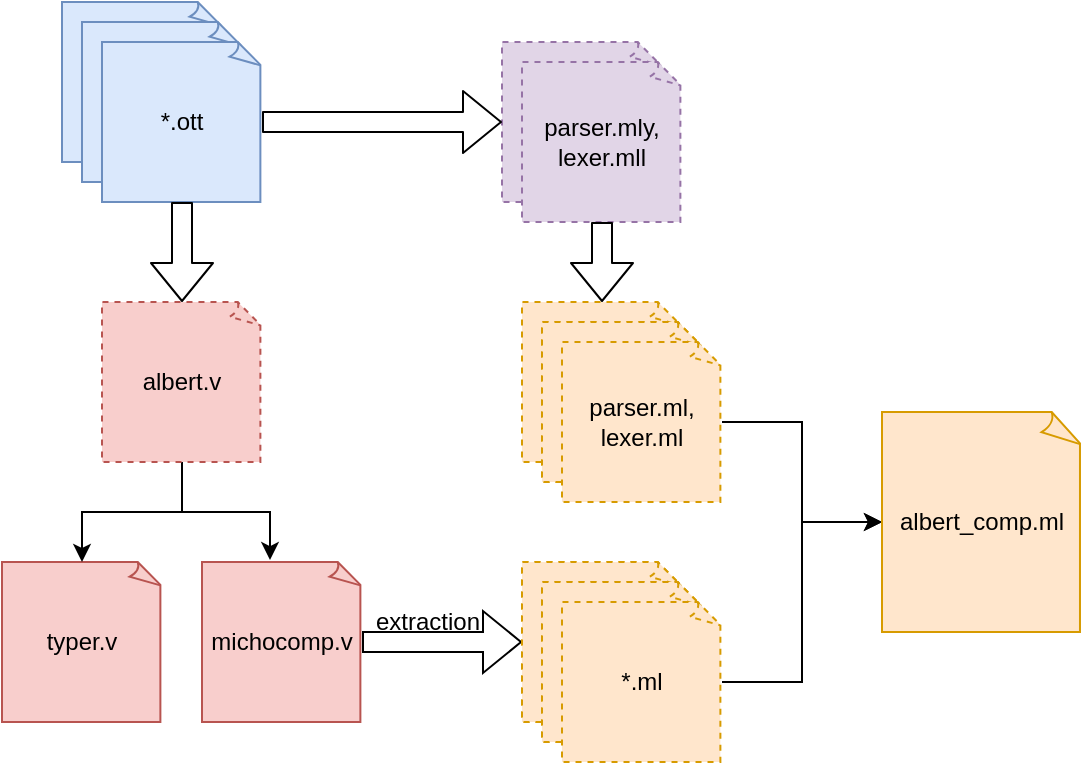 <mxfile version="11.1.4" type="device"><diagram id="g4VCc1BFEfLKuX-HC0nN" name="Page-1"><mxGraphModel dx="868" dy="471" grid="1" gridSize="10" guides="1" tooltips="1" connect="1" arrows="1" fold="1" page="1" pageScale="1" pageWidth="827" pageHeight="1169" math="0" shadow="0"><root><mxCell id="0"/><mxCell id="1" parent="0"/><mxCell id="WVk8OqFrGZaK1l_EyY9Y-4" value="typer.v" style="whiteSpace=wrap;html=1;shape=mxgraph.basic.document;fillColor=#f8cecc;strokeColor=#b85450;" vertex="1" parent="1"><mxGeometry x="40" y="300" width="80" height="80" as="geometry"/></mxCell><mxCell id="WVk8OqFrGZaK1l_EyY9Y-37" style="edgeStyle=orthogonalEdgeStyle;rounded=0;orthogonalLoop=1;jettySize=auto;html=1;exitX=1;exitY=0.5;exitDx=0;exitDy=0;exitPerimeter=0;entryX=0;entryY=0.5;entryDx=0;entryDy=0;entryPerimeter=0;shape=flexArrow;" edge="1" parent="1" source="WVk8OqFrGZaK1l_EyY9Y-5" target="WVk8OqFrGZaK1l_EyY9Y-31"><mxGeometry relative="1" as="geometry"/></mxCell><mxCell id="WVk8OqFrGZaK1l_EyY9Y-5" value="michocomp.v" style="whiteSpace=wrap;html=1;shape=mxgraph.basic.document;fillColor=#f8cecc;strokeColor=#b85450;" vertex="1" parent="1"><mxGeometry x="140" y="300" width="80" height="80" as="geometry"/></mxCell><mxCell id="WVk8OqFrGZaK1l_EyY9Y-8" value="typer.v" style="whiteSpace=wrap;html=1;shape=mxgraph.basic.document;fillColor=#dae8fc;strokeColor=#6c8ebf;" vertex="1" parent="1"><mxGeometry x="70" y="20" width="80" height="80" as="geometry"/></mxCell><mxCell id="WVk8OqFrGZaK1l_EyY9Y-9" value="typer.v" style="whiteSpace=wrap;html=1;shape=mxgraph.basic.document;fillColor=#dae8fc;strokeColor=#6c8ebf;" vertex="1" parent="1"><mxGeometry x="80" y="30" width="80" height="80" as="geometry"/></mxCell><mxCell id="WVk8OqFrGZaK1l_EyY9Y-10" value="*.ott" style="whiteSpace=wrap;html=1;shape=mxgraph.basic.document;fillColor=#dae8fc;strokeColor=#6c8ebf;" vertex="1" parent="1"><mxGeometry x="90" y="40" width="80" height="80" as="geometry"/></mxCell><mxCell id="WVk8OqFrGZaK1l_EyY9Y-25" style="edgeStyle=orthogonalEdgeStyle;rounded=0;orthogonalLoop=1;jettySize=auto;html=1;exitX=0.5;exitY=1;exitDx=0;exitDy=0;exitPerimeter=0;entryX=0.425;entryY=-0.012;entryDx=0;entryDy=0;entryPerimeter=0;" edge="1" parent="1" source="WVk8OqFrGZaK1l_EyY9Y-11" target="WVk8OqFrGZaK1l_EyY9Y-5"><mxGeometry relative="1" as="geometry"/></mxCell><mxCell id="WVk8OqFrGZaK1l_EyY9Y-28" style="edgeStyle=orthogonalEdgeStyle;rounded=0;orthogonalLoop=1;jettySize=auto;html=1;exitX=0.5;exitY=1;exitDx=0;exitDy=0;exitPerimeter=0;entryX=0.5;entryY=0;entryDx=0;entryDy=0;entryPerimeter=0;" edge="1" parent="1" source="WVk8OqFrGZaK1l_EyY9Y-11" target="WVk8OqFrGZaK1l_EyY9Y-4"><mxGeometry relative="1" as="geometry"/></mxCell><mxCell id="WVk8OqFrGZaK1l_EyY9Y-11" value="albert.v" style="whiteSpace=wrap;html=1;shape=mxgraph.basic.document;dashed=1;fillColor=#f8cecc;strokeColor=#b85450;" vertex="1" parent="1"><mxGeometry x="90" y="170" width="80" height="80" as="geometry"/></mxCell><mxCell id="WVk8OqFrGZaK1l_EyY9Y-12" value="" style="endArrow=classic;html=1;exitX=0.5;exitY=1;exitDx=0;exitDy=0;exitPerimeter=0;entryX=0.5;entryY=0;entryDx=0;entryDy=0;entryPerimeter=0;shape=flexArrow;" edge="1" parent="1" source="WVk8OqFrGZaK1l_EyY9Y-10" target="WVk8OqFrGZaK1l_EyY9Y-11"><mxGeometry width="50" height="50" relative="1" as="geometry"><mxPoint x="-80" y="520" as="sourcePoint"/><mxPoint x="-30" y="470" as="targetPoint"/></mxGeometry></mxCell><mxCell id="WVk8OqFrGZaK1l_EyY9Y-13" value="parser.mly" style="whiteSpace=wrap;html=1;shape=mxgraph.basic.document;fillColor=#e1d5e7;strokeColor=#9673a6;dashed=1;" vertex="1" parent="1"><mxGeometry x="290" y="40" width="80" height="80" as="geometry"/></mxCell><mxCell id="WVk8OqFrGZaK1l_EyY9Y-14" value="" style="shape=flexArrow;endArrow=classic;html=1;exitX=1;exitY=0.5;exitDx=0;exitDy=0;exitPerimeter=0;entryX=0;entryY=0.5;entryDx=0;entryDy=0;entryPerimeter=0;" edge="1" parent="1" source="WVk8OqFrGZaK1l_EyY9Y-10" target="WVk8OqFrGZaK1l_EyY9Y-13"><mxGeometry width="50" height="50" relative="1" as="geometry"><mxPoint x="70" y="520" as="sourcePoint"/><mxPoint x="120" y="470" as="targetPoint"/></mxGeometry></mxCell><mxCell id="WVk8OqFrGZaK1l_EyY9Y-15" value="&lt;div&gt;parser.mly,&lt;/div&gt;&lt;div&gt;lexer.mll&lt;br&gt;&lt;/div&gt;" style="whiteSpace=wrap;html=1;shape=mxgraph.basic.document;fillColor=#e1d5e7;strokeColor=#9673a6;dashed=1;" vertex="1" parent="1"><mxGeometry x="300" y="50" width="80" height="80" as="geometry"/></mxCell><mxCell id="WVk8OqFrGZaK1l_EyY9Y-17" value="&lt;div&gt;parser.ml,&lt;/div&gt;&lt;div&gt;lexer.ml&lt;/div&gt;" style="whiteSpace=wrap;html=1;shape=mxgraph.basic.document;fillColor=#ffe6cc;strokeColor=#d79b00;dashed=1;" vertex="1" parent="1"><mxGeometry x="300" y="170" width="80" height="80" as="geometry"/></mxCell><mxCell id="WVk8OqFrGZaK1l_EyY9Y-18" value="&lt;div&gt;parser.ml,&lt;/div&gt;&lt;div&gt;lexer.ml&lt;/div&gt;" style="whiteSpace=wrap;html=1;shape=mxgraph.basic.document;fillColor=#ffe6cc;strokeColor=#d79b00;dashed=1;" vertex="1" parent="1"><mxGeometry x="310" y="180" width="80" height="80" as="geometry"/></mxCell><mxCell id="WVk8OqFrGZaK1l_EyY9Y-19" value="" style="shape=flexArrow;endArrow=classic;html=1;exitX=0.5;exitY=1;exitDx=0;exitDy=0;exitPerimeter=0;entryX=0.5;entryY=0;entryDx=0;entryDy=0;entryPerimeter=0;" edge="1" parent="1" source="WVk8OqFrGZaK1l_EyY9Y-15" target="WVk8OqFrGZaK1l_EyY9Y-17"><mxGeometry width="50" height="50" relative="1" as="geometry"><mxPoint x="110" y="520" as="sourcePoint"/><mxPoint x="160" y="470" as="targetPoint"/></mxGeometry></mxCell><mxCell id="WVk8OqFrGZaK1l_EyY9Y-29" value="&lt;div&gt;parser.ml,&lt;/div&gt;&lt;div&gt;lexer.ml&lt;/div&gt;" style="whiteSpace=wrap;html=1;shape=mxgraph.basic.document;fillColor=#ffe6cc;strokeColor=#d79b00;dashed=1;" vertex="1" parent="1"><mxGeometry x="310" y="180" width="80" height="80" as="geometry"/></mxCell><mxCell id="WVk8OqFrGZaK1l_EyY9Y-30" value="&lt;div&gt;parser.ml,&lt;/div&gt;&lt;div&gt;lexer.ml&lt;/div&gt;" style="whiteSpace=wrap;html=1;shape=mxgraph.basic.document;fillColor=#ffe6cc;strokeColor=#d79b00;dashed=1;" vertex="1" parent="1"><mxGeometry x="300" y="300" width="80" height="80" as="geometry"/></mxCell><mxCell id="WVk8OqFrGZaK1l_EyY9Y-31" value="&lt;div&gt;parser.ml,&lt;/div&gt;&lt;div&gt;lexer.ml&lt;/div&gt;" style="whiteSpace=wrap;html=1;shape=mxgraph.basic.document;fillColor=#ffe6cc;strokeColor=#d79b00;dashed=1;" vertex="1" parent="1"><mxGeometry x="300" y="300" width="80" height="80" as="geometry"/></mxCell><mxCell id="WVk8OqFrGZaK1l_EyY9Y-32" value="&lt;div&gt;parser.ml,&lt;/div&gt;&lt;div&gt;lexer.ml&lt;/div&gt;" style="whiteSpace=wrap;html=1;shape=mxgraph.basic.document;fillColor=#ffe6cc;strokeColor=#d79b00;dashed=1;" vertex="1" parent="1"><mxGeometry x="310" y="310" width="80" height="80" as="geometry"/></mxCell><mxCell id="WVk8OqFrGZaK1l_EyY9Y-33" value="&lt;div&gt;parser.ml,&lt;/div&gt;&lt;div&gt;lexer.ml&lt;/div&gt;" style="whiteSpace=wrap;html=1;shape=mxgraph.basic.document;fillColor=#ffe6cc;strokeColor=#d79b00;dashed=1;" vertex="1" parent="1"><mxGeometry x="310" y="310" width="80" height="80" as="geometry"/></mxCell><mxCell id="WVk8OqFrGZaK1l_EyY9Y-43" style="edgeStyle=orthogonalEdgeStyle;rounded=0;orthogonalLoop=1;jettySize=auto;html=1;exitX=1;exitY=0.5;exitDx=0;exitDy=0;exitPerimeter=0;entryX=0;entryY=0.5;entryDx=0;entryDy=0;entryPerimeter=0;" edge="1" parent="1" source="WVk8OqFrGZaK1l_EyY9Y-34" target="WVk8OqFrGZaK1l_EyY9Y-40"><mxGeometry relative="1" as="geometry"/></mxCell><mxCell id="WVk8OqFrGZaK1l_EyY9Y-34" value="*.ml" style="whiteSpace=wrap;html=1;shape=mxgraph.basic.document;fillColor=#ffe6cc;strokeColor=#d79b00;dashed=1;" vertex="1" parent="1"><mxGeometry x="320" y="320" width="80" height="80" as="geometry"/></mxCell><mxCell id="WVk8OqFrGZaK1l_EyY9Y-38" value="&lt;div&gt;extraction&lt;/div&gt;&lt;div&gt;&lt;br&gt;&lt;/div&gt;" style="text;html=1;resizable=0;points=[];autosize=1;align=left;verticalAlign=top;spacingTop=-4;" vertex="1" parent="1"><mxGeometry x="225" y="320" width="70" height="30" as="geometry"/></mxCell><mxCell id="WVk8OqFrGZaK1l_EyY9Y-42" style="edgeStyle=orthogonalEdgeStyle;rounded=0;orthogonalLoop=1;jettySize=auto;html=1;exitX=1;exitY=0.5;exitDx=0;exitDy=0;exitPerimeter=0;" edge="1" parent="1" source="WVk8OqFrGZaK1l_EyY9Y-39" target="WVk8OqFrGZaK1l_EyY9Y-40"><mxGeometry relative="1" as="geometry"/></mxCell><mxCell id="WVk8OqFrGZaK1l_EyY9Y-39" value="&lt;div&gt;parser.ml,&lt;/div&gt;&lt;div&gt;lexer.ml&lt;/div&gt;" style="whiteSpace=wrap;html=1;shape=mxgraph.basic.document;fillColor=#ffe6cc;strokeColor=#d79b00;dashed=1;" vertex="1" parent="1"><mxGeometry x="320" y="190" width="80" height="80" as="geometry"/></mxCell><mxCell id="WVk8OqFrGZaK1l_EyY9Y-40" value="&lt;div&gt;albert_comp.ml&lt;br&gt;&lt;/div&gt;" style="whiteSpace=wrap;html=1;shape=mxgraph.basic.document;fillColor=#ffe6cc;strokeColor=#d79b00;" vertex="1" parent="1"><mxGeometry x="480" y="225" width="100" height="110" as="geometry"/></mxCell></root></mxGraphModel></diagram></mxfile>